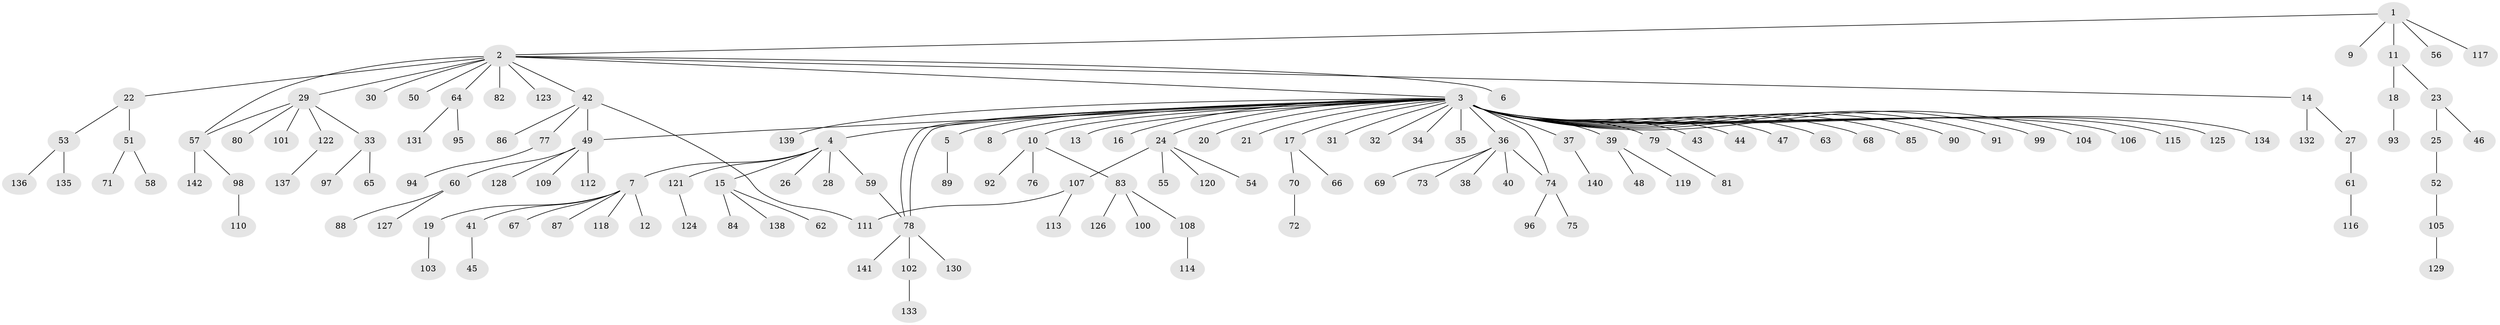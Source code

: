 // Generated by graph-tools (version 1.1) at 2025/35/03/09/25 02:35:20]
// undirected, 142 vertices, 147 edges
graph export_dot {
graph [start="1"]
  node [color=gray90,style=filled];
  1;
  2;
  3;
  4;
  5;
  6;
  7;
  8;
  9;
  10;
  11;
  12;
  13;
  14;
  15;
  16;
  17;
  18;
  19;
  20;
  21;
  22;
  23;
  24;
  25;
  26;
  27;
  28;
  29;
  30;
  31;
  32;
  33;
  34;
  35;
  36;
  37;
  38;
  39;
  40;
  41;
  42;
  43;
  44;
  45;
  46;
  47;
  48;
  49;
  50;
  51;
  52;
  53;
  54;
  55;
  56;
  57;
  58;
  59;
  60;
  61;
  62;
  63;
  64;
  65;
  66;
  67;
  68;
  69;
  70;
  71;
  72;
  73;
  74;
  75;
  76;
  77;
  78;
  79;
  80;
  81;
  82;
  83;
  84;
  85;
  86;
  87;
  88;
  89;
  90;
  91;
  92;
  93;
  94;
  95;
  96;
  97;
  98;
  99;
  100;
  101;
  102;
  103;
  104;
  105;
  106;
  107;
  108;
  109;
  110;
  111;
  112;
  113;
  114;
  115;
  116;
  117;
  118;
  119;
  120;
  121;
  122;
  123;
  124;
  125;
  126;
  127;
  128;
  129;
  130;
  131;
  132;
  133;
  134;
  135;
  136;
  137;
  138;
  139;
  140;
  141;
  142;
  1 -- 2;
  1 -- 9;
  1 -- 11;
  1 -- 56;
  1 -- 117;
  2 -- 3;
  2 -- 6;
  2 -- 14;
  2 -- 22;
  2 -- 29;
  2 -- 30;
  2 -- 42;
  2 -- 50;
  2 -- 57;
  2 -- 64;
  2 -- 82;
  2 -- 123;
  3 -- 4;
  3 -- 5;
  3 -- 8;
  3 -- 10;
  3 -- 13;
  3 -- 16;
  3 -- 17;
  3 -- 20;
  3 -- 21;
  3 -- 24;
  3 -- 31;
  3 -- 32;
  3 -- 34;
  3 -- 35;
  3 -- 36;
  3 -- 37;
  3 -- 39;
  3 -- 43;
  3 -- 44;
  3 -- 47;
  3 -- 49;
  3 -- 63;
  3 -- 68;
  3 -- 74;
  3 -- 78;
  3 -- 78;
  3 -- 79;
  3 -- 85;
  3 -- 90;
  3 -- 91;
  3 -- 99;
  3 -- 104;
  3 -- 106;
  3 -- 115;
  3 -- 125;
  3 -- 134;
  3 -- 139;
  4 -- 7;
  4 -- 15;
  4 -- 26;
  4 -- 28;
  4 -- 59;
  4 -- 121;
  5 -- 89;
  7 -- 12;
  7 -- 19;
  7 -- 41;
  7 -- 67;
  7 -- 87;
  7 -- 118;
  10 -- 76;
  10 -- 83;
  10 -- 92;
  11 -- 18;
  11 -- 23;
  14 -- 27;
  14 -- 132;
  15 -- 62;
  15 -- 84;
  15 -- 138;
  17 -- 66;
  17 -- 70;
  18 -- 93;
  19 -- 103;
  22 -- 51;
  22 -- 53;
  23 -- 25;
  23 -- 46;
  24 -- 54;
  24 -- 55;
  24 -- 107;
  24 -- 120;
  25 -- 52;
  27 -- 61;
  29 -- 33;
  29 -- 57;
  29 -- 80;
  29 -- 101;
  29 -- 122;
  33 -- 65;
  33 -- 97;
  36 -- 38;
  36 -- 40;
  36 -- 69;
  36 -- 73;
  36 -- 74;
  37 -- 140;
  39 -- 48;
  39 -- 119;
  41 -- 45;
  42 -- 49;
  42 -- 77;
  42 -- 86;
  42 -- 111;
  49 -- 60;
  49 -- 109;
  49 -- 112;
  49 -- 128;
  51 -- 58;
  51 -- 71;
  52 -- 105;
  53 -- 135;
  53 -- 136;
  57 -- 98;
  57 -- 142;
  59 -- 78;
  60 -- 88;
  60 -- 127;
  61 -- 116;
  64 -- 95;
  64 -- 131;
  70 -- 72;
  74 -- 75;
  74 -- 96;
  77 -- 94;
  78 -- 102;
  78 -- 130;
  78 -- 141;
  79 -- 81;
  83 -- 100;
  83 -- 108;
  83 -- 126;
  98 -- 110;
  102 -- 133;
  105 -- 129;
  107 -- 111;
  107 -- 113;
  108 -- 114;
  121 -- 124;
  122 -- 137;
}
